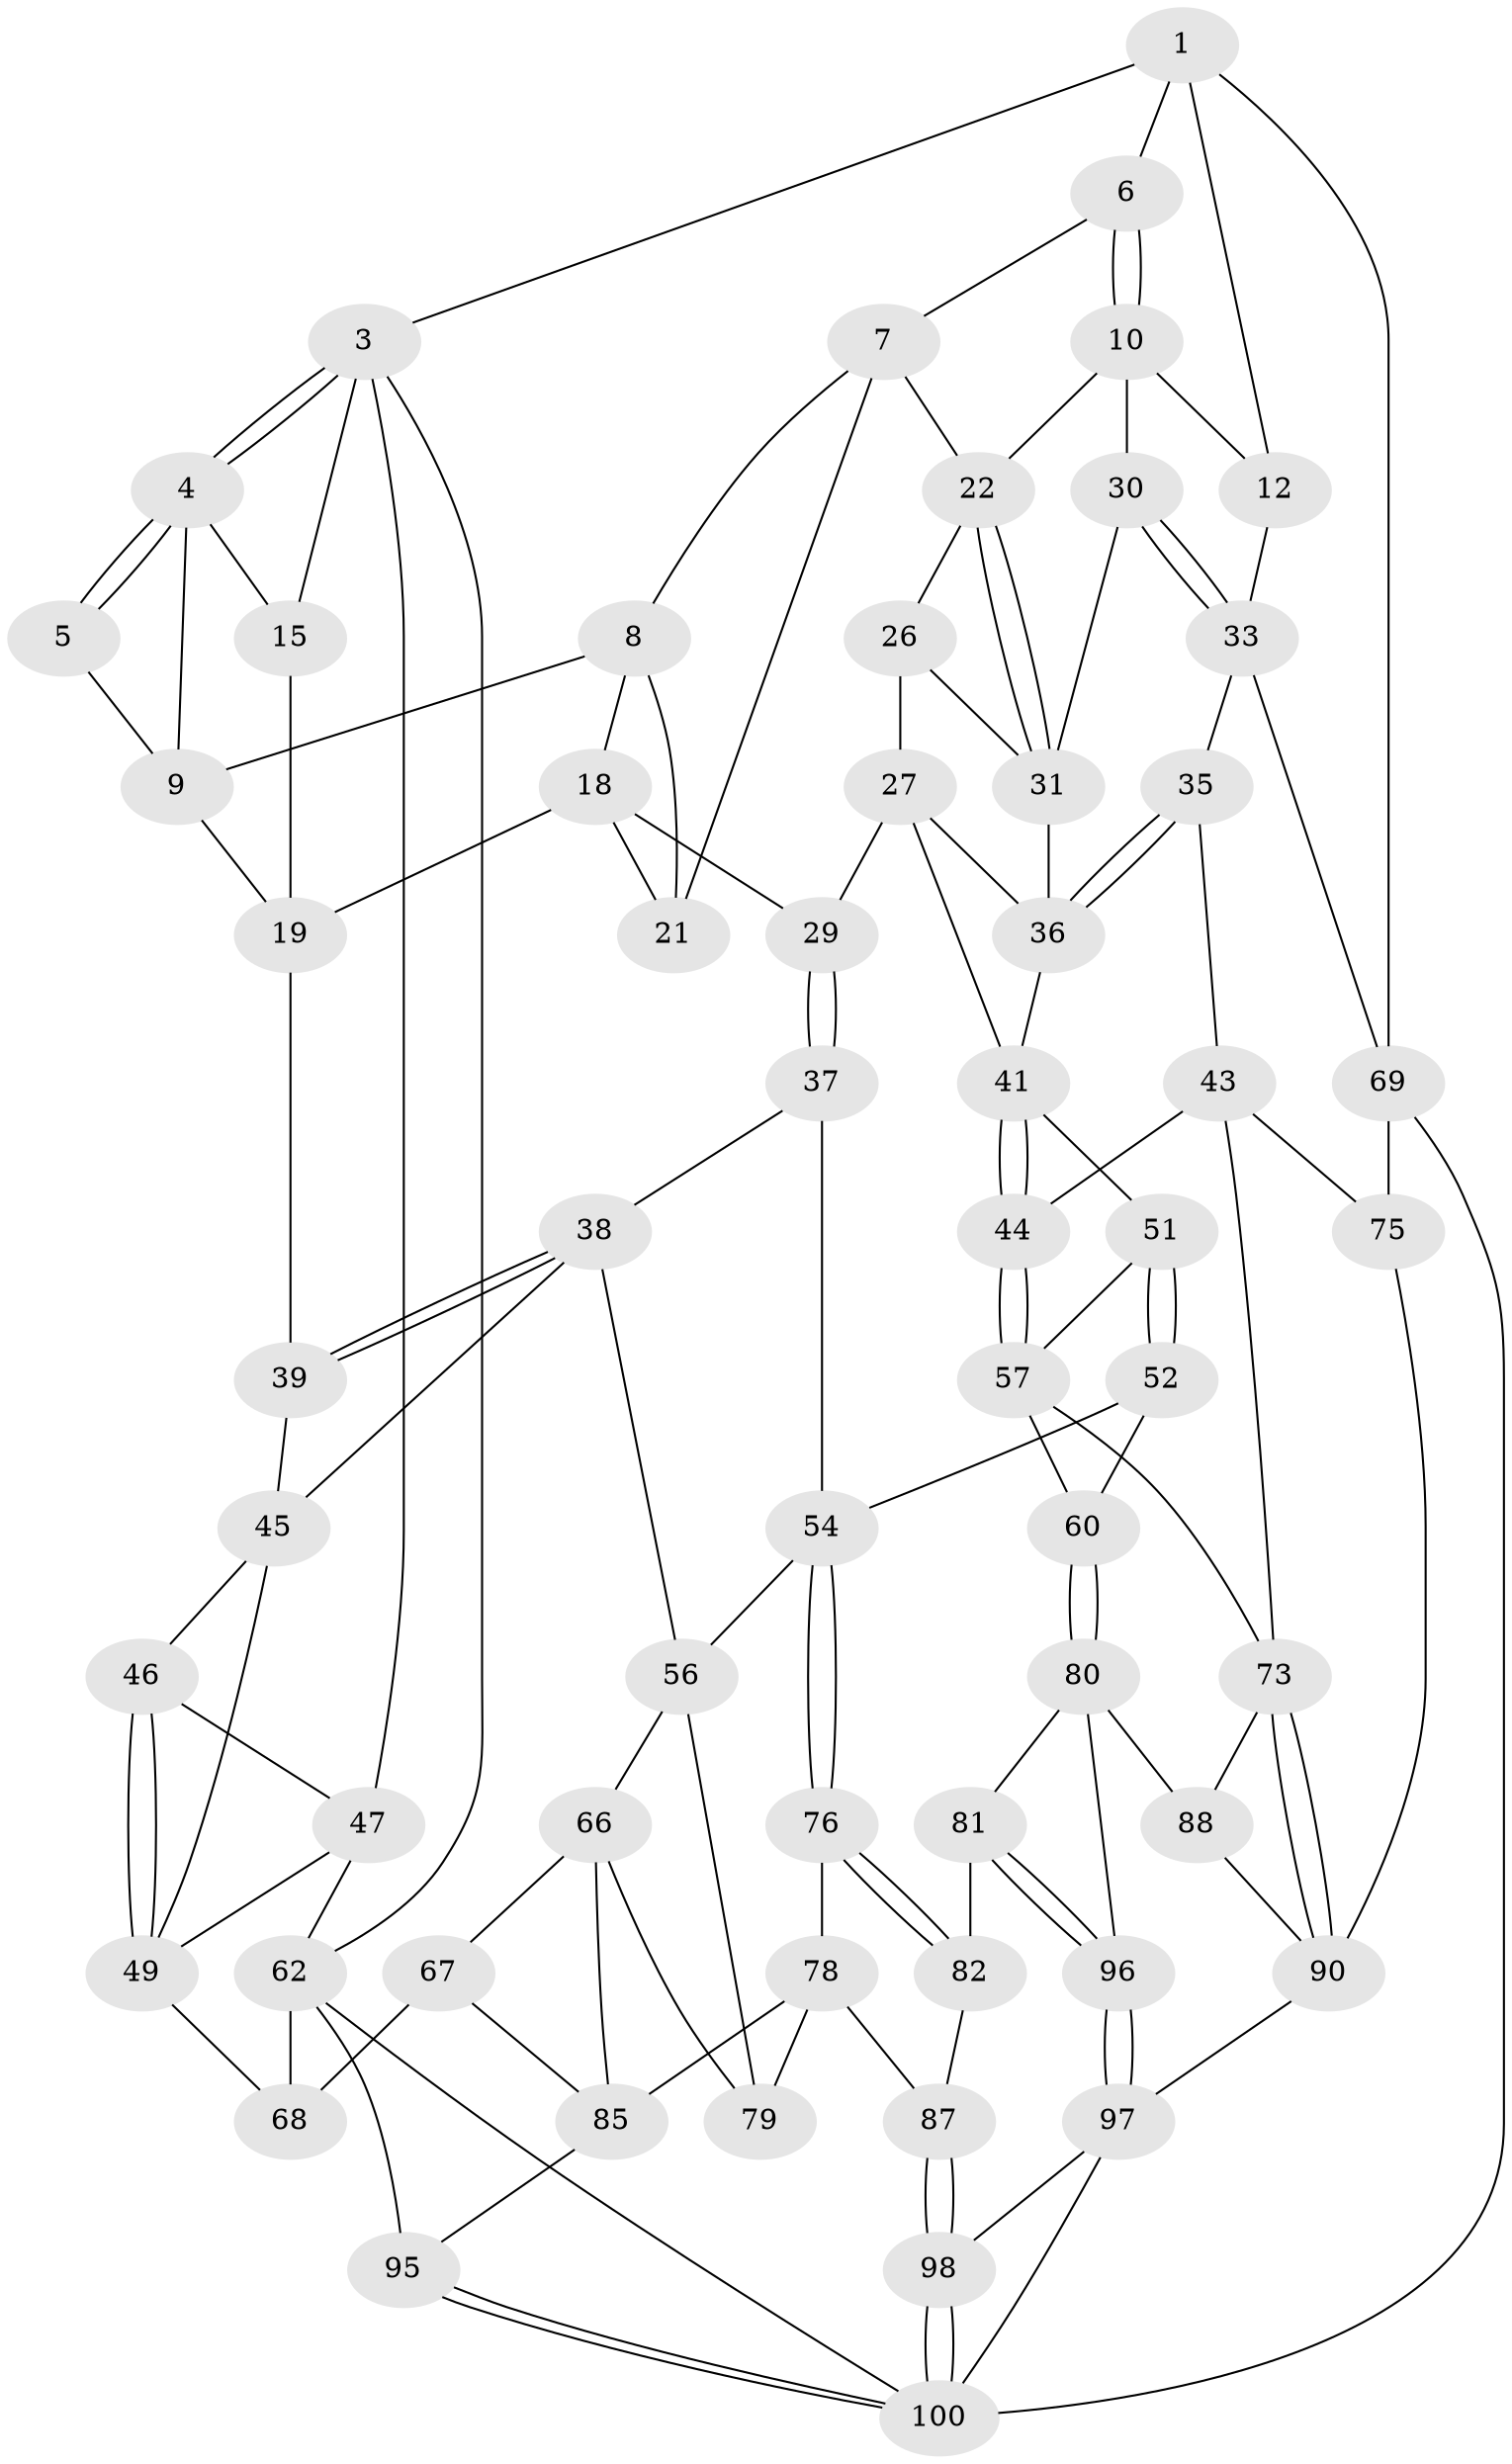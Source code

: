 // original degree distribution, {3: 0.019801980198019802, 6: 0.22772277227722773, 5: 0.49504950495049505, 4: 0.25742574257425743}
// Generated by graph-tools (version 1.1) at 2025/38/02/21/25 10:38:58]
// undirected, 61 vertices, 130 edges
graph export_dot {
graph [start="1"]
  node [color=gray90,style=filled];
  1 [pos="+0.6454032662256011+0",super="+2"];
  3 [pos="+0+0",super="+16"];
  4 [pos="+0+0",super="+13"];
  5 [pos="+0.37105391418734135+0"];
  6 [pos="+0.6462663373611574+0"];
  7 [pos="+0.5718800068636964+0.07597760822412783",super="+20"];
  8 [pos="+0.45224498732342794+0.08699709769419463",super="+17"];
  9 [pos="+0.36546216794555014+0",super="+14"];
  10 [pos="+0.7640139056972775+0.09714276548742334",super="+11"];
  12 [pos="+1+0"];
  15 [pos="+0.14168460081131962+0.1924111624799723"];
  18 [pos="+0.38396839348693307+0.19048483830100568",super="+25"];
  19 [pos="+0.3155627225553385+0.20633329346245222",super="+24"];
  21 [pos="+0.5311697670662169+0.1899671280770702"];
  22 [pos="+0.628930600133426+0.16827813624776616",super="+23"];
  26 [pos="+0.6422772082080006+0.2374327400181904"];
  27 [pos="+0.6374586724678541+0.2687969528281477",super="+28"];
  29 [pos="+0.5229669096485149+0.3728139226755774"];
  30 [pos="+0.8418444963655063+0.21437692098367223"];
  31 [pos="+0.8302012014305707+0.23004141364704672",super="+32"];
  33 [pos="+1+0.3567232759328042",super="+34"];
  35 [pos="+0.8838610131911271+0.4450969345085575"];
  36 [pos="+0.8019412387920952+0.32196016899135343",super="+40"];
  37 [pos="+0.4557202119843598+0.404404768573092"];
  38 [pos="+0.27843340096351815+0.36218909616550493",super="+50"];
  39 [pos="+0.25966317847341097+0.2962842863254976"];
  41 [pos="+0.6712260125146627+0.45006359940682666",super="+42"];
  43 [pos="+0.7968967879340217+0.5222126890199454",super="+72"];
  44 [pos="+0.7039561870557834+0.4871416213707062"];
  45 [pos="+0.02887594106813748+0.3444841510165454",super="+48"];
  46 [pos="+0+0.34114965313683443"];
  47 [pos="+0+0.29361180154545535",super="+61"];
  49 [pos="+0.1361275895217793+0.5078581423447124",super="+64"];
  51 [pos="+0.589855489030203+0.4955165847289334",super="+58"];
  52 [pos="+0.538347616105259+0.542686912373127",super="+53"];
  54 [pos="+0.4622543478385388+0.5635539335035145",super="+55"];
  56 [pos="+0.2528180488724937+0.5400889077932713",super="+65"];
  57 [pos="+0.6301997768978828+0.6194941979475432",super="+59"];
  60 [pos="+0.6161646812901884+0.636239914757281"];
  62 [pos="+0+0.7309949945465575",super="+63"];
  66 [pos="+0.13499480338379347+0.6847923499402746",super="+83"];
  67 [pos="+0.12875015954013855+0.684544845455072",super="+93"];
  68 [pos="+0.10886098436780337+0.5788579476205938",super="+71"];
  69 [pos="+1+0.7930626752342267",super="+70"];
  73 [pos="+0.7541672660611762+0.6510131003088621",super="+74"];
  75 [pos="+0.8299197844985972+0.641206400994612",super="+91"];
  76 [pos="+0.4566826380114959+0.5914627164507911",super="+77"];
  78 [pos="+0.3032800847933455+0.6231791559979721",super="+84"];
  79 [pos="+0.25900003997453214+0.5654497886541"];
  80 [pos="+0.5903791282536093+0.6663014627875979",super="+89"];
  81 [pos="+0.5471872278304347+0.7078407722657606"];
  82 [pos="+0.47897593733306904+0.7132183800343833",super="+86"];
  85 [pos="+0.2499249198854617+0.8094377762606262",super="+94"];
  87 [pos="+0.3933721933081826+0.831410496726861"];
  88 [pos="+0.6820288678632216+0.7680382354391793"];
  90 [pos="+0.7127031933421779+0.7621877698566873",super="+92"];
  95 [pos="+0+1"];
  96 [pos="+0.6241131285689396+0.815899581119741"];
  97 [pos="+0.6098852529132651+0.8666171477390346",super="+99"];
  98 [pos="+0.43746167240845024+0.9103237256728706"];
  100 [pos="+0.40314195684246945+1",super="+101"];
  1 -- 6;
  1 -- 3;
  1 -- 12;
  1 -- 69;
  3 -- 4;
  3 -- 4;
  3 -- 47;
  3 -- 15;
  3 -- 62;
  4 -- 5;
  4 -- 5;
  4 -- 15;
  4 -- 9;
  5 -- 9;
  6 -- 7;
  6 -- 10;
  6 -- 10;
  7 -- 8;
  7 -- 21;
  7 -- 22;
  8 -- 9;
  8 -- 18;
  8 -- 21;
  9 -- 19;
  10 -- 22;
  10 -- 12;
  10 -- 30;
  12 -- 33;
  15 -- 19;
  18 -- 19;
  18 -- 29;
  18 -- 21;
  19 -- 39;
  22 -- 31;
  22 -- 31;
  22 -- 26;
  26 -- 27;
  26 -- 31;
  27 -- 29;
  27 -- 41;
  27 -- 36;
  29 -- 37;
  29 -- 37;
  30 -- 31;
  30 -- 33;
  30 -- 33;
  31 -- 36;
  33 -- 35;
  33 -- 69;
  35 -- 36;
  35 -- 36;
  35 -- 43;
  36 -- 41;
  37 -- 38;
  37 -- 54;
  38 -- 39;
  38 -- 39;
  38 -- 56;
  38 -- 45;
  39 -- 45;
  41 -- 44;
  41 -- 44;
  41 -- 51;
  43 -- 44;
  43 -- 73;
  43 -- 75;
  44 -- 57;
  44 -- 57;
  45 -- 46;
  45 -- 49;
  46 -- 47;
  46 -- 49;
  46 -- 49;
  47 -- 62;
  47 -- 49;
  49 -- 68;
  51 -- 52 [weight=2];
  51 -- 52;
  51 -- 57;
  52 -- 54;
  52 -- 60;
  54 -- 76;
  54 -- 76;
  54 -- 56;
  56 -- 66;
  56 -- 79;
  57 -- 60;
  57 -- 73;
  60 -- 80;
  60 -- 80;
  62 -- 100;
  62 -- 95;
  62 -- 68;
  66 -- 67;
  66 -- 85;
  66 -- 79;
  67 -- 68 [weight=2];
  67 -- 85;
  69 -- 100;
  69 -- 75 [weight=2];
  73 -- 90;
  73 -- 90;
  73 -- 88;
  75 -- 90;
  76 -- 82 [weight=2];
  76 -- 82;
  76 -- 78;
  78 -- 79;
  78 -- 85;
  78 -- 87;
  80 -- 81;
  80 -- 88;
  80 -- 96;
  81 -- 82;
  81 -- 96;
  81 -- 96;
  82 -- 87;
  85 -- 95;
  87 -- 98;
  87 -- 98;
  88 -- 90;
  90 -- 97;
  95 -- 100;
  95 -- 100;
  96 -- 97;
  96 -- 97;
  97 -- 98;
  97 -- 100;
  98 -- 100;
  98 -- 100;
}
